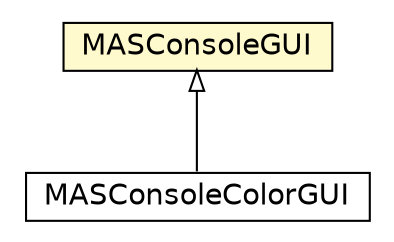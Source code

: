 #!/usr/local/bin/dot
#
# Class diagram 
# Generated by UMLGraph version 5.1 (http://www.umlgraph.org/)
#

digraph G {
	edge [fontname="Helvetica",fontsize=10,labelfontname="Helvetica",labelfontsize=10];
	node [fontname="Helvetica",fontsize=10,shape=plaintext];
	nodesep=0.25;
	ranksep=0.5;
	// jason.runtime.MASConsoleGUI
	c48325 [label=<<table title="jason.runtime.MASConsoleGUI" border="0" cellborder="1" cellspacing="0" cellpadding="2" port="p" bgcolor="lemonChiffon" href="./MASConsoleGUI.html">
		<tr><td><table border="0" cellspacing="0" cellpadding="1">
<tr><td align="center" balign="center"> MASConsoleGUI </td></tr>
		</table></td></tr>
		</table>>, fontname="Helvetica", fontcolor="black", fontsize=14.0];
	// jason.runtime.MASConsoleColorGUI
	c48326 [label=<<table title="jason.runtime.MASConsoleColorGUI" border="0" cellborder="1" cellspacing="0" cellpadding="2" port="p" href="./MASConsoleColorGUI.html">
		<tr><td><table border="0" cellspacing="0" cellpadding="1">
<tr><td align="center" balign="center"> MASConsoleColorGUI </td></tr>
		</table></td></tr>
		</table>>, fontname="Helvetica", fontcolor="black", fontsize=14.0];
	//jason.runtime.MASConsoleColorGUI extends jason.runtime.MASConsoleGUI
	c48325:p -> c48326:p [dir=back,arrowtail=empty];
}

